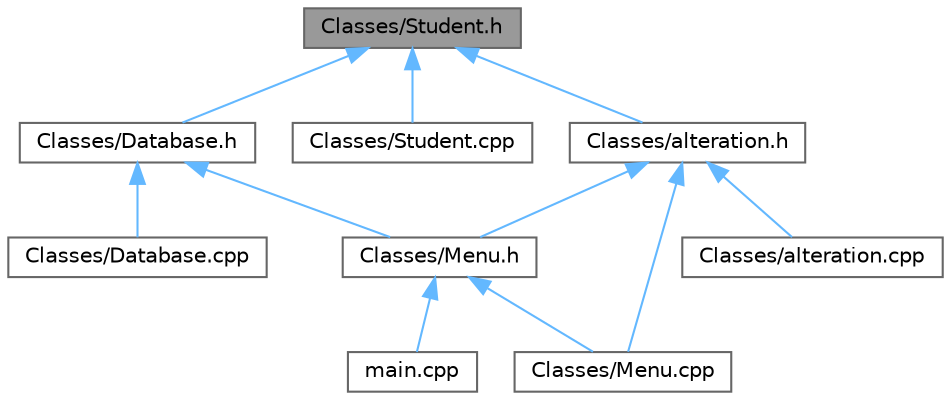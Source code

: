 digraph "Classes/Student.h"
{
 // LATEX_PDF_SIZE
  bgcolor="transparent";
  edge [fontname=Helvetica,fontsize=10,labelfontname=Helvetica,labelfontsize=10];
  node [fontname=Helvetica,fontsize=10,shape=box,height=0.2,width=0.4];
  Node1 [label="Classes/Student.h",height=0.2,width=0.4,color="gray40", fillcolor="grey60", style="filled", fontcolor="black",tooltip=" "];
  Node1 -> Node2 [dir="back",color="steelblue1",style="solid"];
  Node2 [label="Classes/Database.h",height=0.2,width=0.4,color="grey40", fillcolor="white", style="filled",URL="$_database_8h.html",tooltip=" "];
  Node2 -> Node3 [dir="back",color="steelblue1",style="solid"];
  Node3 [label="Classes/Database.cpp",height=0.2,width=0.4,color="grey40", fillcolor="white", style="filled",URL="$_database_8cpp.html",tooltip=" "];
  Node2 -> Node4 [dir="back",color="steelblue1",style="solid"];
  Node4 [label="Classes/Menu.h",height=0.2,width=0.4,color="grey40", fillcolor="white", style="filled",URL="$_menu_8h.html",tooltip=" "];
  Node4 -> Node5 [dir="back",color="steelblue1",style="solid"];
  Node5 [label="Classes/Menu.cpp",height=0.2,width=0.4,color="grey40", fillcolor="white", style="filled",URL="$_menu_8cpp.html",tooltip=" "];
  Node4 -> Node6 [dir="back",color="steelblue1",style="solid"];
  Node6 [label="main.cpp",height=0.2,width=0.4,color="grey40", fillcolor="white", style="filled",URL="$main_8cpp.html",tooltip=" "];
  Node1 -> Node7 [dir="back",color="steelblue1",style="solid"];
  Node7 [label="Classes/Student.cpp",height=0.2,width=0.4,color="grey40", fillcolor="white", style="filled",URL="$_student_8cpp.html",tooltip=" "];
  Node1 -> Node8 [dir="back",color="steelblue1",style="solid"];
  Node8 [label="Classes/alteration.h",height=0.2,width=0.4,color="grey40", fillcolor="white", style="filled",URL="$alteration_8h.html",tooltip=" "];
  Node8 -> Node5 [dir="back",color="steelblue1",style="solid"];
  Node8 -> Node4 [dir="back",color="steelblue1",style="solid"];
  Node8 -> Node9 [dir="back",color="steelblue1",style="solid"];
  Node9 [label="Classes/alteration.cpp",height=0.2,width=0.4,color="grey40", fillcolor="white", style="filled",URL="$alteration_8cpp.html",tooltip=" "];
}
